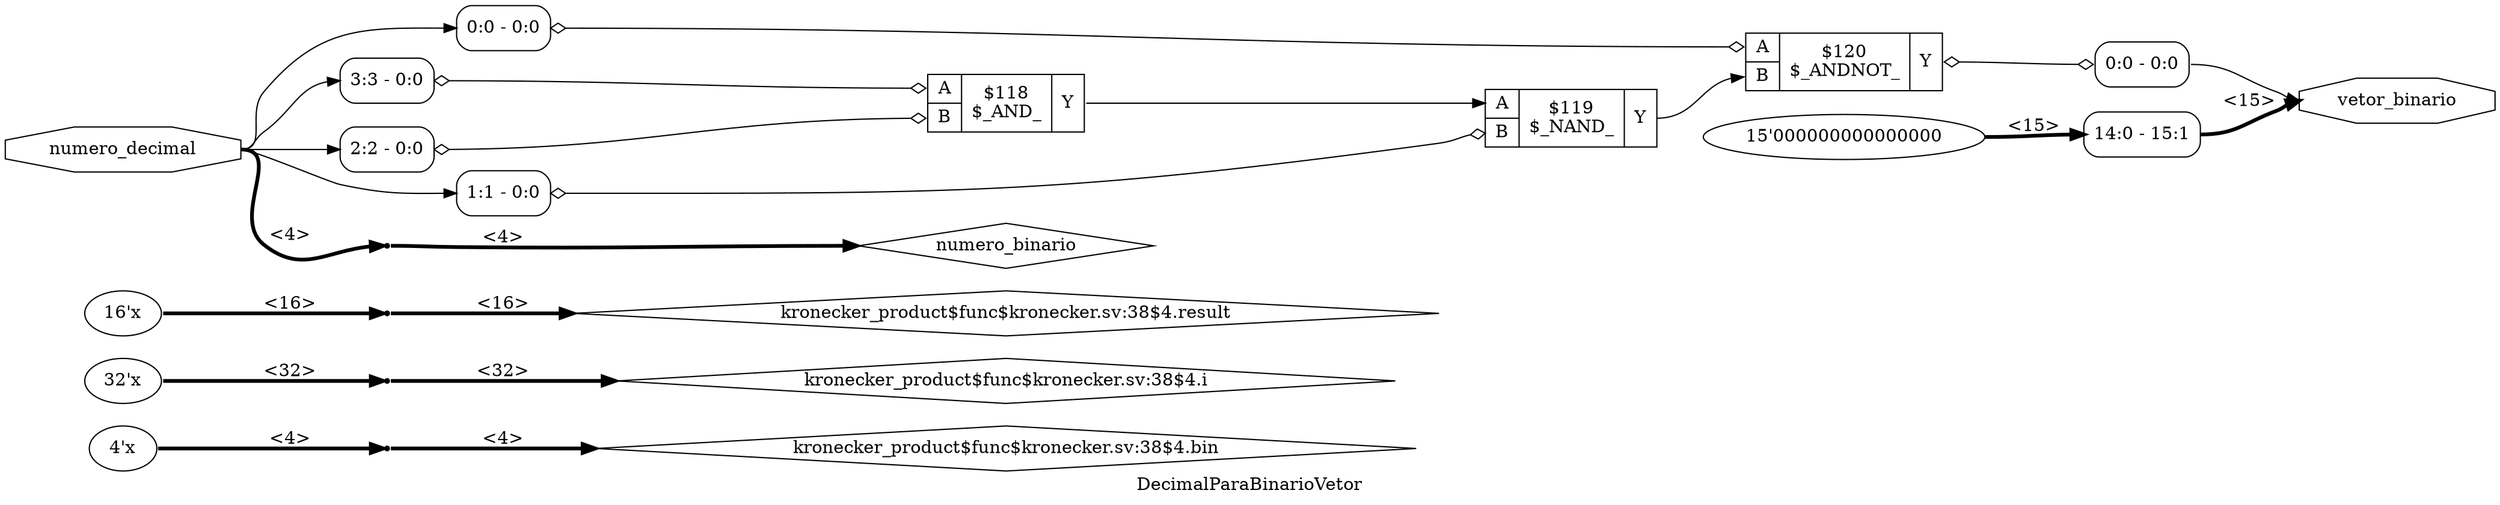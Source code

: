 digraph "DecimalParaBinarioVetor" {
label="DecimalParaBinarioVetor";
rankdir="LR";
remincross=true;
n3 [ shape=diamond, label="kronecker_product$func$kronecker.sv:38$4.bin", color="black", fontcolor="black"];
n4 [ shape=diamond, label="kronecker_product$func$kronecker.sv:38$4.i", color="black", fontcolor="black"];
n5 [ shape=diamond, label="kronecker_product$func$kronecker.sv:38$4.result", color="black", fontcolor="black"];
n6 [ shape=diamond, label="numero_binario", color="black", fontcolor="black"];
n7 [ shape=octagon, label="numero_decimal", color="black", fontcolor="black"];
n8 [ shape=octagon, label="vetor_binario", color="black", fontcolor="black"];
c12 [ shape=record, label="{{<p9> A|<p10> B}|$118\n$_AND_|{<p11> Y}}",  ];
x0 [ shape=record, style=rounded, label="<s0> 3:3 - 0:0 ", color="black", fontcolor="black" ];
x0:e -> c12:p9:w [arrowhead=odiamond, arrowtail=odiamond, dir=both, color="black", fontcolor="black", label=""];
x1 [ shape=record, style=rounded, label="<s0> 2:2 - 0:0 ", color="black", fontcolor="black" ];
x1:e -> c12:p10:w [arrowhead=odiamond, arrowtail=odiamond, dir=both, color="black", fontcolor="black", label=""];
c13 [ shape=record, label="{{<p9> A|<p10> B}|$119\n$_NAND_|{<p11> Y}}",  ];
x2 [ shape=record, style=rounded, label="<s0> 1:1 - 0:0 ", color="black", fontcolor="black" ];
x2:e -> c13:p10:w [arrowhead=odiamond, arrowtail=odiamond, dir=both, color="black", fontcolor="black", label=""];
c14 [ shape=record, label="{{<p9> A|<p10> B}|$120\n$_ANDNOT_|{<p11> Y}}",  ];
x3 [ shape=record, style=rounded, label="<s0> 0:0 - 0:0 ", color="black", fontcolor="black" ];
x3:e -> c14:p9:w [arrowhead=odiamond, arrowtail=odiamond, dir=both, color="black", fontcolor="black", label=""];
x4 [ shape=record, style=rounded, label="<s0> 0:0 - 0:0 ", color="black", fontcolor="black" ];
c14:p11:e -> x4:w [arrowhead=odiamond, arrowtail=odiamond, dir=both, color="black", fontcolor="black", label=""];
v5 [ label="4'x" ];
x6 [shape=point, ];
v7 [ label="32'x" ];
x8 [shape=point, ];
v9 [ label="16'x" ];
x10 [shape=point, ];
x11 [shape=point, ];
v12 [ label="15'000000000000000" ];
x13 [ shape=record, style=rounded, label="<s0> 14:0 - 15:1 ", color="black", fontcolor="black" ];
c12:p11:e -> c13:p9:w [color="black", fontcolor="black", label=""];
c13:p11:e -> c14:p10:w [color="black", fontcolor="black", label=""];
x6:e -> n3:w [color="black", fontcolor="black", style="setlinewidth(3)", label="<4>"];
x8:e -> n4:w [color="black", fontcolor="black", style="setlinewidth(3)", label="<32>"];
x10:e -> n5:w [color="black", fontcolor="black", style="setlinewidth(3)", label="<16>"];
x11:e -> n6:w [color="black", fontcolor="black", style="setlinewidth(3)", label="<4>"];
n7:e -> x0:s0:w [color="black", fontcolor="black", label=""];
n7:e -> x11:w [color="black", fontcolor="black", style="setlinewidth(3)", label="<4>"];
n7:e -> x1:s0:w [color="black", fontcolor="black", label=""];
n7:e -> x2:s0:w [color="black", fontcolor="black", label=""];
n7:e -> x3:s0:w [color="black", fontcolor="black", label=""];
x13:s0:e -> n8:w [color="black", fontcolor="black", style="setlinewidth(3)", label="<15>"];
x4:s0:e -> n8:w [color="black", fontcolor="black", label=""];
v12:e -> x13:w [color="black", fontcolor="black", style="setlinewidth(3)", label="<15>"];
v5:e -> x6:w [color="black", fontcolor="black", style="setlinewidth(3)", label="<4>"];
v7:e -> x8:w [color="black", fontcolor="black", style="setlinewidth(3)", label="<32>"];
v9:e -> x10:w [color="black", fontcolor="black", style="setlinewidth(3)", label="<16>"];
}
